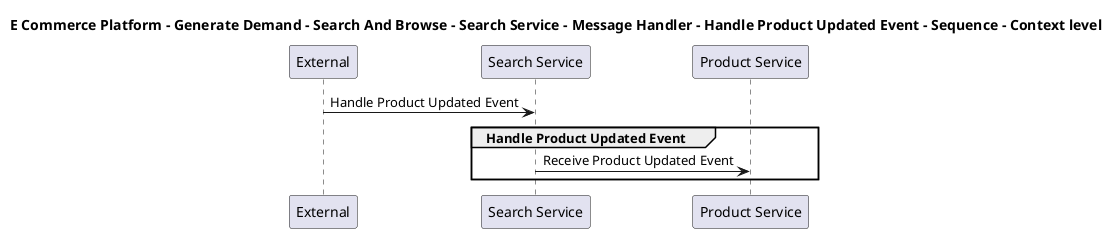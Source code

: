 @startuml

title E Commerce Platform - Generate Demand - Search And Browse - Search Service - Message Handler - Handle Product Updated Event - Sequence - Context level

participant "External" as C4InterFlow.SoftwareSystems.ExternalSystem
participant "Search Service" as ECommercePlatform.GenerateDemand.SearchAndBrowse.SoftwareSystems.SearchService
participant "Product Service" as ECommercePlatform.CreateProduct.ProductInformationManagement.SoftwareSystems.ProductService

C4InterFlow.SoftwareSystems.ExternalSystem -> ECommercePlatform.GenerateDemand.SearchAndBrowse.SoftwareSystems.SearchService : Handle Product Updated Event
group Handle Product Updated Event
ECommercePlatform.GenerateDemand.SearchAndBrowse.SoftwareSystems.SearchService -> ECommercePlatform.CreateProduct.ProductInformationManagement.SoftwareSystems.ProductService : Receive Product Updated Event
end


@enduml
